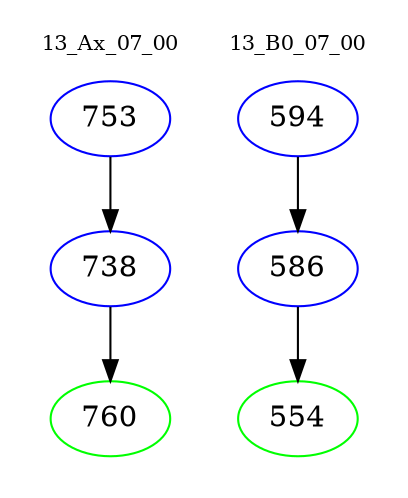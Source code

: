 digraph{
subgraph cluster_0 {
color = white
label = "13_Ax_07_00";
fontsize=10;
T0_753 [label="753", color="blue"]
T0_753 -> T0_738 [color="black"]
T0_738 [label="738", color="blue"]
T0_738 -> T0_760 [color="black"]
T0_760 [label="760", color="green"]
}
subgraph cluster_1 {
color = white
label = "13_B0_07_00";
fontsize=10;
T1_594 [label="594", color="blue"]
T1_594 -> T1_586 [color="black"]
T1_586 [label="586", color="blue"]
T1_586 -> T1_554 [color="black"]
T1_554 [label="554", color="green"]
}
}
